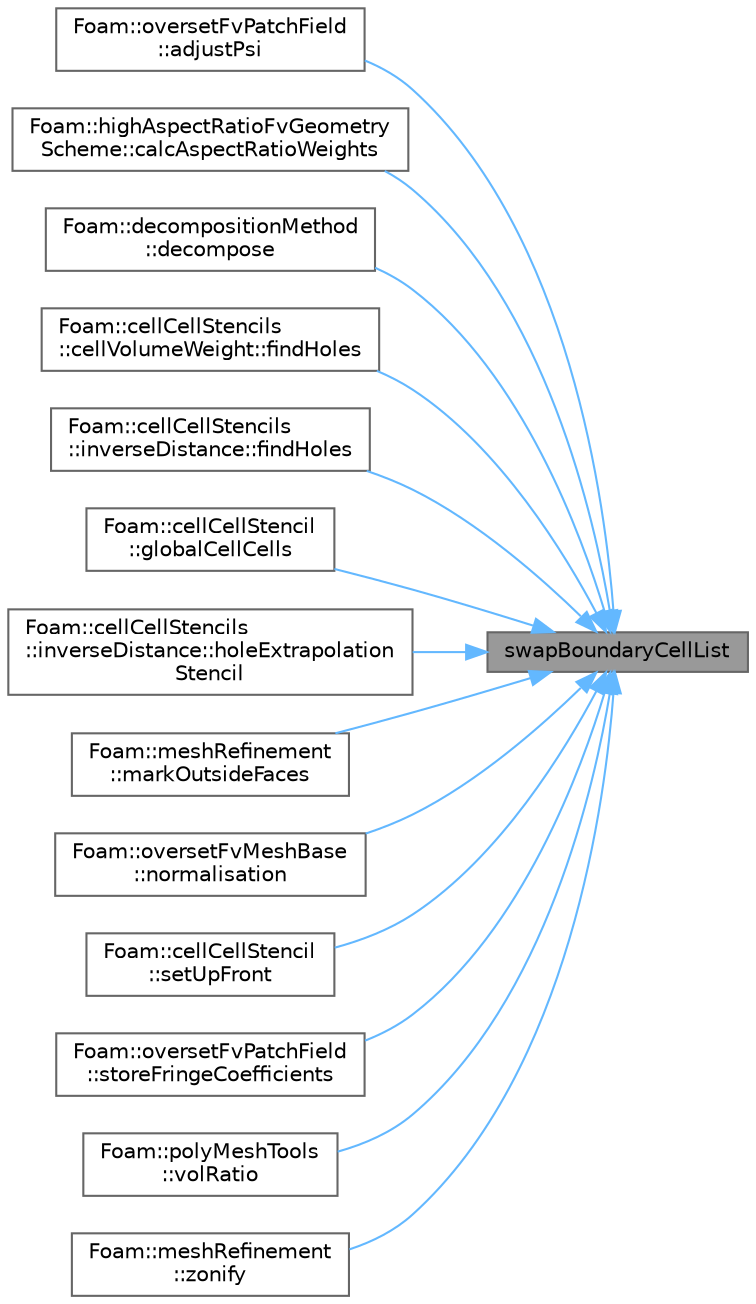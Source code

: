 digraph "swapBoundaryCellList"
{
 // LATEX_PDF_SIZE
  bgcolor="transparent";
  edge [fontname=Helvetica,fontsize=10,labelfontname=Helvetica,labelfontsize=10];
  node [fontname=Helvetica,fontsize=10,shape=box,height=0.2,width=0.4];
  rankdir="RL";
  Node1 [id="Node000001",label="swapBoundaryCellList",height=0.2,width=0.4,color="gray40", fillcolor="grey60", style="filled", fontcolor="black",tooltip=" "];
  Node1 -> Node2 [id="edge1_Node000001_Node000002",dir="back",color="steelblue1",style="solid",tooltip=" "];
  Node2 [id="Node000002",label="Foam::oversetFvPatchField\l::adjustPsi",height=0.2,width=0.4,color="grey40", fillcolor="white", style="filled",URL="$classFoam_1_1oversetFvPatchField.html#a86d7719ec2a9a945f89ce0345cd4c031",tooltip=" "];
  Node1 -> Node3 [id="edge2_Node000001_Node000003",dir="back",color="steelblue1",style="solid",tooltip=" "];
  Node3 [id="Node000003",label="Foam::highAspectRatioFvGeometry\lScheme::calcAspectRatioWeights",height=0.2,width=0.4,color="grey40", fillcolor="white", style="filled",URL="$classFoam_1_1highAspectRatioFvGeometryScheme.html#a80a004b6b655af50f98569e8dcd60978",tooltip=" "];
  Node1 -> Node4 [id="edge3_Node000001_Node000004",dir="back",color="steelblue1",style="solid",tooltip=" "];
  Node4 [id="Node000004",label="Foam::decompositionMethod\l::decompose",height=0.2,width=0.4,color="grey40", fillcolor="white", style="filled",URL="$classFoam_1_1decompositionMethod.html#aaa4f750f148c325dc80c77de1fca41ed",tooltip=" "];
  Node1 -> Node5 [id="edge4_Node000001_Node000005",dir="back",color="steelblue1",style="solid",tooltip=" "];
  Node5 [id="Node000005",label="Foam::cellCellStencils\l::cellVolumeWeight::findHoles",height=0.2,width=0.4,color="grey40", fillcolor="white", style="filled",URL="$classFoam_1_1cellCellStencils_1_1cellVolumeWeight.html#a73aaee1c512e770e4555f6757e40063d",tooltip=" "];
  Node1 -> Node6 [id="edge5_Node000001_Node000006",dir="back",color="steelblue1",style="solid",tooltip=" "];
  Node6 [id="Node000006",label="Foam::cellCellStencils\l::inverseDistance::findHoles",height=0.2,width=0.4,color="grey40", fillcolor="white", style="filled",URL="$classFoam_1_1cellCellStencils_1_1inverseDistance.html#a73aaee1c512e770e4555f6757e40063d",tooltip=" "];
  Node1 -> Node7 [id="edge6_Node000001_Node000007",dir="back",color="steelblue1",style="solid",tooltip=" "];
  Node7 [id="Node000007",label="Foam::cellCellStencil\l::globalCellCells",height=0.2,width=0.4,color="grey40", fillcolor="white", style="filled",URL="$classFoam_1_1cellCellStencil.html#ae7d08e47cf25c7ef71eb460dc6917782",tooltip=" "];
  Node1 -> Node8 [id="edge7_Node000001_Node000008",dir="back",color="steelblue1",style="solid",tooltip=" "];
  Node8 [id="Node000008",label="Foam::cellCellStencils\l::inverseDistance::holeExtrapolation\lStencil",height=0.2,width=0.4,color="grey40", fillcolor="white", style="filled",URL="$classFoam_1_1cellCellStencils_1_1inverseDistance.html#aa561c7471d917f8949cc20d88526dbdc",tooltip=" "];
  Node1 -> Node9 [id="edge8_Node000001_Node000009",dir="back",color="steelblue1",style="solid",tooltip=" "];
  Node9 [id="Node000009",label="Foam::meshRefinement\l::markOutsideFaces",height=0.2,width=0.4,color="grey40", fillcolor="white", style="filled",URL="$classFoam_1_1meshRefinement.html#a7dc436e8c04fafd4732806a903adc205",tooltip=" "];
  Node1 -> Node10 [id="edge9_Node000001_Node000010",dir="back",color="steelblue1",style="solid",tooltip=" "];
  Node10 [id="Node000010",label="Foam::oversetFvMeshBase\l::normalisation",height=0.2,width=0.4,color="grey40", fillcolor="white", style="filled",URL="$classFoam_1_1oversetFvMeshBase.html#a174de860f22e3ca2e1d5bcefd84c3f60",tooltip=" "];
  Node1 -> Node11 [id="edge10_Node000001_Node000011",dir="back",color="steelblue1",style="solid",tooltip=" "];
  Node11 [id="Node000011",label="Foam::cellCellStencil\l::setUpFront",height=0.2,width=0.4,color="grey40", fillcolor="white", style="filled",URL="$classFoam_1_1cellCellStencil.html#a53f2c701756d6421b68af8621c3aac8d",tooltip=" "];
  Node1 -> Node12 [id="edge11_Node000001_Node000012",dir="back",color="steelblue1",style="solid",tooltip=" "];
  Node12 [id="Node000012",label="Foam::oversetFvPatchField\l::storeFringeCoefficients",height=0.2,width=0.4,color="grey40", fillcolor="white", style="filled",URL="$classFoam_1_1oversetFvPatchField.html#a0adb99a184214ca4b8ff2745263789b4",tooltip=" "];
  Node1 -> Node13 [id="edge12_Node000001_Node000013",dir="back",color="steelblue1",style="solid",tooltip=" "];
  Node13 [id="Node000013",label="Foam::polyMeshTools\l::volRatio",height=0.2,width=0.4,color="grey40", fillcolor="white", style="filled",URL="$classFoam_1_1polyMeshTools.html#abe000db3f13ec8421e2f048ced6105bd",tooltip=" "];
  Node1 -> Node14 [id="edge13_Node000001_Node000014",dir="back",color="steelblue1",style="solid",tooltip=" "];
  Node14 [id="Node000014",label="Foam::meshRefinement\l::zonify",height=0.2,width=0.4,color="grey40", fillcolor="white", style="filled",URL="$classFoam_1_1meshRefinement.html#af9337a8c0640eb31bb70bc0e7efd54f6",tooltip=" "];
}

